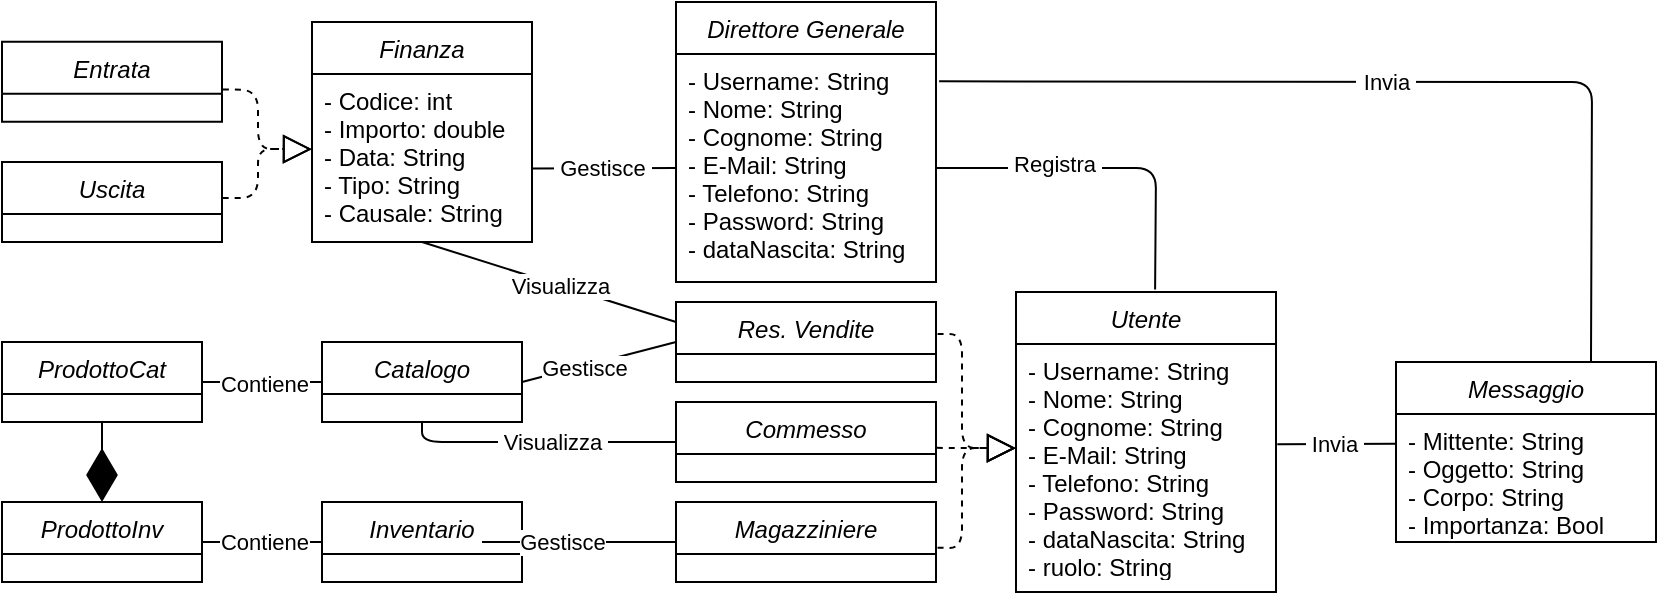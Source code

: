 <mxfile version="13.10.9" type="github">
  <diagram id="C5RBs43oDa-KdzZeNtuy" name="Page-1">
    <mxGraphModel dx="1146" dy="514" grid="1" gridSize="10" guides="1" tooltips="1" connect="1" arrows="1" fold="1" page="1" pageScale="1" pageWidth="827" pageHeight="1169" math="0" shadow="0">
      <root>
        <mxCell id="WIyWlLk6GJQsqaUBKTNV-0" />
        <mxCell id="WIyWlLk6GJQsqaUBKTNV-1" parent="WIyWlLk6GJQsqaUBKTNV-0" />
        <mxCell id="zkfFHV4jXpPFQw0GAbJ--0" value="Direttore Generale" style="swimlane;fontStyle=2;align=center;verticalAlign=top;childLayout=stackLayout;horizontal=1;startSize=26;horizontalStack=0;resizeParent=1;resizeLast=0;collapsible=1;marginBottom=0;rounded=0;shadow=0;strokeWidth=1;" parent="WIyWlLk6GJQsqaUBKTNV-1" vertex="1">
          <mxGeometry x="337" y="80" width="130" height="140" as="geometry">
            <mxRectangle x="230" y="140" width="160" height="26" as="alternateBounds" />
          </mxGeometry>
        </mxCell>
        <mxCell id="zkfFHV4jXpPFQw0GAbJ--1" value="- Username: String&#xa;- Nome: String&#xa;- Cognome: String&#xa;- E-Mail: String&#xa;- Telefono: String&#xa;- Password: String&#xa;- dataNascita: String&#xa;" style="text;align=left;verticalAlign=top;spacingLeft=4;spacingRight=4;overflow=hidden;rotatable=0;points=[[0,0.5],[1,0.5]];portConstraint=eastwest;" parent="zkfFHV4jXpPFQw0GAbJ--0" vertex="1">
          <mxGeometry y="26" width="130" height="114" as="geometry" />
        </mxCell>
        <mxCell id="i1cUwebKnTED-pEWXOFv-0" value="Res. Vendite" style="swimlane;fontStyle=2;align=center;verticalAlign=top;childLayout=stackLayout;horizontal=1;startSize=26;horizontalStack=0;resizeParent=1;resizeLast=0;collapsible=1;marginBottom=0;rounded=0;shadow=0;strokeWidth=1;" parent="WIyWlLk6GJQsqaUBKTNV-1" vertex="1">
          <mxGeometry x="337" y="230" width="130" height="40" as="geometry">
            <mxRectangle x="230" y="140" width="160" height="26" as="alternateBounds" />
          </mxGeometry>
        </mxCell>
        <mxCell id="i1cUwebKnTED-pEWXOFv-1" value="&#xa;&#xa;" style="text;align=left;verticalAlign=top;spacingLeft=4;spacingRight=4;overflow=hidden;rotatable=0;points=[[0,0.5],[1,0.5]];portConstraint=eastwest;" parent="i1cUwebKnTED-pEWXOFv-0" vertex="1">
          <mxGeometry y="26" width="130" height="14" as="geometry" />
        </mxCell>
        <mxCell id="i1cUwebKnTED-pEWXOFv-2" value="Commesso" style="swimlane;fontStyle=2;align=center;verticalAlign=top;childLayout=stackLayout;horizontal=1;startSize=26;horizontalStack=0;resizeParent=1;resizeLast=0;collapsible=1;marginBottom=0;rounded=0;shadow=0;strokeWidth=1;" parent="WIyWlLk6GJQsqaUBKTNV-1" vertex="1">
          <mxGeometry x="337" y="280" width="130" height="40" as="geometry">
            <mxRectangle x="230" y="140" width="160" height="26" as="alternateBounds" />
          </mxGeometry>
        </mxCell>
        <mxCell id="i1cUwebKnTED-pEWXOFv-3" value="&#xa;&#xa;" style="text;align=left;verticalAlign=top;spacingLeft=4;spacingRight=4;overflow=hidden;rotatable=0;points=[[0,0.5],[1,0.5]];portConstraint=eastwest;" parent="i1cUwebKnTED-pEWXOFv-2" vertex="1">
          <mxGeometry y="26" width="130" height="14" as="geometry" />
        </mxCell>
        <mxCell id="i1cUwebKnTED-pEWXOFv-4" value="Magazziniere" style="swimlane;fontStyle=2;align=center;verticalAlign=top;childLayout=stackLayout;horizontal=1;startSize=26;horizontalStack=0;resizeParent=1;resizeLast=0;collapsible=1;marginBottom=0;rounded=0;shadow=0;strokeWidth=1;" parent="WIyWlLk6GJQsqaUBKTNV-1" vertex="1">
          <mxGeometry x="337" y="330" width="130" height="40" as="geometry">
            <mxRectangle x="230" y="140" width="160" height="26" as="alternateBounds" />
          </mxGeometry>
        </mxCell>
        <mxCell id="i1cUwebKnTED-pEWXOFv-5" value="&#xa;&#xa;" style="text;align=left;verticalAlign=top;spacingLeft=4;spacingRight=4;overflow=hidden;rotatable=0;points=[[0,0.5],[1,0.5]];portConstraint=eastwest;" parent="i1cUwebKnTED-pEWXOFv-4" vertex="1">
          <mxGeometry y="26" width="130" height="14" as="geometry" />
        </mxCell>
        <mxCell id="i1cUwebKnTED-pEWXOFv-9" value="Utente" style="swimlane;fontStyle=2;align=center;verticalAlign=top;childLayout=stackLayout;horizontal=1;startSize=26;horizontalStack=0;resizeParent=1;resizeLast=0;collapsible=1;marginBottom=0;rounded=0;shadow=0;strokeWidth=1;" parent="WIyWlLk6GJQsqaUBKTNV-1" vertex="1">
          <mxGeometry x="507" y="225" width="130" height="150" as="geometry">
            <mxRectangle x="230" y="140" width="160" height="26" as="alternateBounds" />
          </mxGeometry>
        </mxCell>
        <mxCell id="i1cUwebKnTED-pEWXOFv-10" value="- Username: String&#xa;- Nome: String&#xa;- Cognome: String&#xa;- E-Mail: String&#xa;- Telefono: String&#xa;- Password: String&#xa;- dataNascita: String&#xa;- ruolo: String&#xa;&#xa;" style="text;align=left;verticalAlign=top;spacingLeft=4;spacingRight=4;overflow=hidden;rotatable=0;points=[[0,0.5],[1,0.5]];portConstraint=eastwest;" parent="i1cUwebKnTED-pEWXOFv-9" vertex="1">
          <mxGeometry y="26" width="130" height="114" as="geometry" />
        </mxCell>
        <mxCell id="i1cUwebKnTED-pEWXOFv-17" value="" style="endArrow=none;html=1;entryX=0.535;entryY=-0.008;entryDx=0;entryDy=0;entryPerimeter=0;exitX=1;exitY=0.5;exitDx=0;exitDy=0;" parent="WIyWlLk6GJQsqaUBKTNV-1" source="zkfFHV4jXpPFQw0GAbJ--1" target="i1cUwebKnTED-pEWXOFv-9" edge="1">
          <mxGeometry width="50" height="50" relative="1" as="geometry">
            <mxPoint x="467" y="180" as="sourcePoint" />
            <mxPoint x="517" y="130" as="targetPoint" />
            <Array as="points">
              <mxPoint x="517" y="163" />
              <mxPoint x="577" y="163" />
            </Array>
          </mxGeometry>
        </mxCell>
        <mxCell id="i1cUwebKnTED-pEWXOFv-18" value="&amp;nbsp;Registra&amp;nbsp; " style="edgeLabel;html=1;align=center;verticalAlign=middle;resizable=0;points=[];" parent="i1cUwebKnTED-pEWXOFv-17" vertex="1" connectable="0">
          <mxGeometry x="-0.242" relative="1" as="geometry">
            <mxPoint x="-5.86" y="-2" as="offset" />
          </mxGeometry>
        </mxCell>
        <mxCell id="i1cUwebKnTED-pEWXOFv-19" value="Messaggio" style="swimlane;fontStyle=2;align=center;verticalAlign=top;childLayout=stackLayout;horizontal=1;startSize=26;horizontalStack=0;resizeParent=1;resizeLast=0;collapsible=1;marginBottom=0;rounded=0;shadow=0;strokeWidth=1;" parent="WIyWlLk6GJQsqaUBKTNV-1" vertex="1">
          <mxGeometry x="697" y="260" width="130" height="90" as="geometry">
            <mxRectangle x="230" y="140" width="160" height="26" as="alternateBounds" />
          </mxGeometry>
        </mxCell>
        <mxCell id="i1cUwebKnTED-pEWXOFv-20" value="- Mittente: String&#xa;- Oggetto: String&#xa;- Corpo: String&#xa;- Importanza: Bool&#xa;" style="text;align=left;verticalAlign=top;spacingLeft=4;spacingRight=4;overflow=hidden;rotatable=0;points=[[0,0.5],[1,0.5]];portConstraint=eastwest;" parent="i1cUwebKnTED-pEWXOFv-19" vertex="1">
          <mxGeometry y="26" width="130" height="64" as="geometry" />
        </mxCell>
        <mxCell id="i1cUwebKnTED-pEWXOFv-23" value="" style="endArrow=none;html=1;entryX=0.75;entryY=0;entryDx=0;entryDy=0;exitX=1.012;exitY=0.12;exitDx=0;exitDy=0;exitPerimeter=0;" parent="WIyWlLk6GJQsqaUBKTNV-1" source="zkfFHV4jXpPFQw0GAbJ--1" target="i1cUwebKnTED-pEWXOFv-19" edge="1">
          <mxGeometry width="50" height="50" relative="1" as="geometry">
            <mxPoint x="547" y="140.134" as="sourcePoint" />
            <mxPoint x="607.13" y="139.998" as="targetPoint" />
            <Array as="points">
              <mxPoint x="795" y="120" />
            </Array>
          </mxGeometry>
        </mxCell>
        <mxCell id="i1cUwebKnTED-pEWXOFv-24" value="&amp;nbsp;Invia&amp;nbsp; " style="edgeLabel;html=1;align=center;verticalAlign=middle;resizable=0;points=[];" parent="i1cUwebKnTED-pEWXOFv-23" vertex="1" connectable="0">
          <mxGeometry x="-0.045" relative="1" as="geometry">
            <mxPoint as="offset" />
          </mxGeometry>
        </mxCell>
        <mxCell id="i1cUwebKnTED-pEWXOFv-27" value="&amp;nbsp;Invia&amp;nbsp; " style="edgeLabel;html=1;align=center;verticalAlign=middle;resizable=0;points=[];" parent="WIyWlLk6GJQsqaUBKTNV-1" vertex="1" connectable="0">
          <mxGeometry x="691.417" y="119.898" as="geometry" />
        </mxCell>
        <mxCell id="i1cUwebKnTED-pEWXOFv-28" value="" style="endArrow=none;html=1;entryX=0.001;entryY=0.232;entryDx=0;entryDy=0;exitX=1.005;exitY=0.44;exitDx=0;exitDy=0;entryPerimeter=0;exitPerimeter=0;" parent="WIyWlLk6GJQsqaUBKTNV-1" source="i1cUwebKnTED-pEWXOFv-10" target="i1cUwebKnTED-pEWXOFv-20" edge="1">
          <mxGeometry width="50" height="50" relative="1" as="geometry">
            <mxPoint x="537" y="410.0" as="sourcePoint" />
            <mxPoint x="862.94" y="550.32" as="targetPoint" />
            <Array as="points" />
          </mxGeometry>
        </mxCell>
        <mxCell id="i1cUwebKnTED-pEWXOFv-29" value="&amp;nbsp;Invia&amp;nbsp; " style="edgeLabel;html=1;align=center;verticalAlign=middle;resizable=0;points=[];" parent="i1cUwebKnTED-pEWXOFv-28" vertex="1" connectable="0">
          <mxGeometry x="-0.045" relative="1" as="geometry">
            <mxPoint as="offset" />
          </mxGeometry>
        </mxCell>
        <mxCell id="i1cUwebKnTED-pEWXOFv-34" value="Catalogo" style="swimlane;fontStyle=2;align=center;verticalAlign=top;childLayout=stackLayout;horizontal=1;startSize=26;horizontalStack=0;resizeParent=1;resizeLast=0;collapsible=1;marginBottom=0;rounded=0;shadow=0;strokeWidth=1;" parent="WIyWlLk6GJQsqaUBKTNV-1" vertex="1">
          <mxGeometry x="160" y="250" width="100" height="40" as="geometry">
            <mxRectangle x="230" y="140" width="160" height="26" as="alternateBounds" />
          </mxGeometry>
        </mxCell>
        <mxCell id="i1cUwebKnTED-pEWXOFv-35" value="&#xa;&#xa;" style="text;align=left;verticalAlign=top;spacingLeft=4;spacingRight=4;overflow=hidden;rotatable=0;points=[[0,0.5],[1,0.5]];portConstraint=eastwest;" parent="i1cUwebKnTED-pEWXOFv-34" vertex="1">
          <mxGeometry y="26" width="100" height="14" as="geometry" />
        </mxCell>
        <mxCell id="i1cUwebKnTED-pEWXOFv-36" value="Inventario" style="swimlane;fontStyle=2;align=center;verticalAlign=top;childLayout=stackLayout;horizontal=1;startSize=26;horizontalStack=0;resizeParent=1;resizeLast=0;collapsible=1;marginBottom=0;rounded=0;shadow=0;strokeWidth=1;" parent="WIyWlLk6GJQsqaUBKTNV-1" vertex="1">
          <mxGeometry x="160" y="330" width="100" height="40" as="geometry">
            <mxRectangle x="230" y="140" width="160" height="26" as="alternateBounds" />
          </mxGeometry>
        </mxCell>
        <mxCell id="i1cUwebKnTED-pEWXOFv-37" value="&#xa;&#xa;" style="text;align=left;verticalAlign=top;spacingLeft=4;spacingRight=4;overflow=hidden;rotatable=0;points=[[0,0.5],[1,0.5]];portConstraint=eastwest;" parent="i1cUwebKnTED-pEWXOFv-36" vertex="1">
          <mxGeometry y="26" width="100" height="14" as="geometry" />
        </mxCell>
        <mxCell id="i1cUwebKnTED-pEWXOFv-39" value="" style="endArrow=none;html=1;entryX=0;entryY=0.5;entryDx=0;entryDy=0;" parent="WIyWlLk6GJQsqaUBKTNV-1" target="i1cUwebKnTED-pEWXOFv-4" edge="1">
          <mxGeometry width="50" height="50" relative="1" as="geometry">
            <mxPoint x="240" y="350" as="sourcePoint" />
            <mxPoint x="60" y="290" as="targetPoint" />
          </mxGeometry>
        </mxCell>
        <mxCell id="1tkCswnyoKjfM_dHZvGo-5" value="Gestisce" style="edgeLabel;html=1;align=center;verticalAlign=middle;resizable=0;points=[];" vertex="1" connectable="0" parent="i1cUwebKnTED-pEWXOFv-39">
          <mxGeometry x="-0.184" relative="1" as="geometry">
            <mxPoint as="offset" />
          </mxGeometry>
        </mxCell>
        <mxCell id="i1cUwebKnTED-pEWXOFv-40" value="" style="endArrow=none;html=1;entryX=0;entryY=0.5;entryDx=0;entryDy=0;exitX=1;exitY=0.5;exitDx=0;exitDy=0;" parent="WIyWlLk6GJQsqaUBKTNV-1" source="i1cUwebKnTED-pEWXOFv-34" target="i1cUwebKnTED-pEWXOFv-0" edge="1">
          <mxGeometry width="50" height="50" relative="1" as="geometry">
            <mxPoint x="250" y="300.0" as="sourcePoint" />
            <mxPoint x="300" y="250.0" as="targetPoint" />
          </mxGeometry>
        </mxCell>
        <mxCell id="1tkCswnyoKjfM_dHZvGo-4" value="Gestisce" style="edgeLabel;html=1;align=center;verticalAlign=middle;resizable=0;points=[];" vertex="1" connectable="0" parent="i1cUwebKnTED-pEWXOFv-40">
          <mxGeometry x="-0.202" y="-1" relative="1" as="geometry">
            <mxPoint as="offset" />
          </mxGeometry>
        </mxCell>
        <mxCell id="i1cUwebKnTED-pEWXOFv-42" value="ProdottoCat" style="swimlane;fontStyle=2;align=center;verticalAlign=top;childLayout=stackLayout;horizontal=1;startSize=26;horizontalStack=0;resizeParent=1;resizeLast=0;collapsible=1;marginBottom=0;rounded=0;shadow=0;strokeWidth=1;" parent="WIyWlLk6GJQsqaUBKTNV-1" vertex="1">
          <mxGeometry y="250" width="100" height="40" as="geometry">
            <mxRectangle x="230" y="140" width="160" height="26" as="alternateBounds" />
          </mxGeometry>
        </mxCell>
        <mxCell id="i1cUwebKnTED-pEWXOFv-43" value="&#xa;&#xa;" style="text;align=left;verticalAlign=top;spacingLeft=4;spacingRight=4;overflow=hidden;rotatable=0;points=[[0,0.5],[1,0.5]];portConstraint=eastwest;" parent="i1cUwebKnTED-pEWXOFv-42" vertex="1">
          <mxGeometry y="26" width="100" height="14" as="geometry" />
        </mxCell>
        <mxCell id="i1cUwebKnTED-pEWXOFv-44" value="ProdottoInv" style="swimlane;fontStyle=2;align=center;verticalAlign=top;childLayout=stackLayout;horizontal=1;startSize=26;horizontalStack=0;resizeParent=1;resizeLast=0;collapsible=1;marginBottom=0;rounded=0;shadow=0;strokeWidth=1;" parent="WIyWlLk6GJQsqaUBKTNV-1" vertex="1">
          <mxGeometry y="330" width="100" height="40" as="geometry">
            <mxRectangle x="230" y="140" width="160" height="26" as="alternateBounds" />
          </mxGeometry>
        </mxCell>
        <mxCell id="i1cUwebKnTED-pEWXOFv-45" value="&#xa;&#xa;" style="text;align=left;verticalAlign=top;spacingLeft=4;spacingRight=4;overflow=hidden;rotatable=0;points=[[0,0.5],[1,0.5]];portConstraint=eastwest;" parent="i1cUwebKnTED-pEWXOFv-44" vertex="1">
          <mxGeometry y="26" width="100" height="14" as="geometry" />
        </mxCell>
        <mxCell id="i1cUwebKnTED-pEWXOFv-46" value="" style="endArrow=none;html=1;entryX=0;entryY=0.5;entryDx=0;entryDy=0;exitX=1;exitY=0.5;exitDx=0;exitDy=0;" parent="WIyWlLk6GJQsqaUBKTNV-1" source="i1cUwebKnTED-pEWXOFv-42" target="i1cUwebKnTED-pEWXOFv-34" edge="1">
          <mxGeometry width="50" height="50" relative="1" as="geometry">
            <mxPoint x="70" y="340" as="sourcePoint" />
            <mxPoint x="120" y="290" as="targetPoint" />
            <Array as="points" />
          </mxGeometry>
        </mxCell>
        <mxCell id="1tkCswnyoKjfM_dHZvGo-9" value="Contiene" style="edgeLabel;html=1;align=center;verticalAlign=middle;resizable=0;points=[];" vertex="1" connectable="0" parent="i1cUwebKnTED-pEWXOFv-46">
          <mxGeometry x="-0.258" y="-2" relative="1" as="geometry">
            <mxPoint x="7.93" y="-1" as="offset" />
          </mxGeometry>
        </mxCell>
        <mxCell id="i1cUwebKnTED-pEWXOFv-47" value="" style="endArrow=none;html=1;entryX=0;entryY=0.5;entryDx=0;entryDy=0;exitX=1;exitY=0.5;exitDx=0;exitDy=0;" parent="WIyWlLk6GJQsqaUBKTNV-1" source="i1cUwebKnTED-pEWXOFv-44" target="i1cUwebKnTED-pEWXOFv-36" edge="1">
          <mxGeometry width="50" height="50" relative="1" as="geometry">
            <mxPoint x="110" y="360" as="sourcePoint" />
            <mxPoint x="160" y="310" as="targetPoint" />
          </mxGeometry>
        </mxCell>
        <mxCell id="1tkCswnyoKjfM_dHZvGo-6" value="Contiene" style="edgeLabel;html=1;align=center;verticalAlign=middle;resizable=0;points=[];" vertex="1" connectable="0" parent="i1cUwebKnTED-pEWXOFv-47">
          <mxGeometry x="-0.303" y="-2" relative="1" as="geometry">
            <mxPoint x="9.31" y="-2" as="offset" />
          </mxGeometry>
        </mxCell>
        <mxCell id="1tkCswnyoKjfM_dHZvGo-1" value="" style="endArrow=diamondThin;endFill=1;endSize=24;html=1;exitX=0.5;exitY=1;exitDx=0;exitDy=0;entryX=0.5;entryY=0;entryDx=0;entryDy=0;" edge="1" parent="WIyWlLk6GJQsqaUBKTNV-1" source="i1cUwebKnTED-pEWXOFv-42" target="i1cUwebKnTED-pEWXOFv-44">
          <mxGeometry width="160" relative="1" as="geometry">
            <mxPoint x="160" y="430" as="sourcePoint" />
            <mxPoint x="320" y="430" as="targetPoint" />
          </mxGeometry>
        </mxCell>
        <mxCell id="1tkCswnyoKjfM_dHZvGo-2" value="" style="endArrow=none;html=1;exitX=0.5;exitY=1;exitDx=0;exitDy=0;entryX=0;entryY=0.5;entryDx=0;entryDy=0;" edge="1" parent="WIyWlLk6GJQsqaUBKTNV-1" source="i1cUwebKnTED-pEWXOFv-34" target="i1cUwebKnTED-pEWXOFv-2">
          <mxGeometry width="50" height="50" relative="1" as="geometry">
            <mxPoint x="220" y="340" as="sourcePoint" />
            <mxPoint x="270" y="290" as="targetPoint" />
            <Array as="points">
              <mxPoint x="210" y="300" />
            </Array>
          </mxGeometry>
        </mxCell>
        <mxCell id="1tkCswnyoKjfM_dHZvGo-3" value="&amp;nbsp;Visualizza&amp;nbsp; " style="edgeLabel;html=1;align=center;verticalAlign=middle;resizable=0;points=[];" vertex="1" connectable="0" parent="1tkCswnyoKjfM_dHZvGo-2">
          <mxGeometry x="0.089" relative="1" as="geometry">
            <mxPoint as="offset" />
          </mxGeometry>
        </mxCell>
        <mxCell id="1tkCswnyoKjfM_dHZvGo-11" value="Finanza" style="swimlane;fontStyle=2;align=center;verticalAlign=top;childLayout=stackLayout;horizontal=1;startSize=26;horizontalStack=0;resizeParent=1;resizeLast=0;collapsible=1;marginBottom=0;rounded=0;shadow=0;strokeWidth=1;" vertex="1" parent="WIyWlLk6GJQsqaUBKTNV-1">
          <mxGeometry x="155" y="90" width="110" height="110" as="geometry">
            <mxRectangle x="230" y="140" width="160" height="26" as="alternateBounds" />
          </mxGeometry>
        </mxCell>
        <mxCell id="1tkCswnyoKjfM_dHZvGo-12" value="- Codice: int&#xa;- Importo: double&#xa;- Data: String&#xa;- Tipo: String&#xa;- Causale: String&#xa;&#xa;" style="text;align=left;verticalAlign=top;spacingLeft=4;spacingRight=4;overflow=hidden;rotatable=0;points=[[0,0.5],[1,0.5]];portConstraint=eastwest;" vertex="1" parent="1tkCswnyoKjfM_dHZvGo-11">
          <mxGeometry y="26" width="110" height="74" as="geometry" />
        </mxCell>
        <mxCell id="1tkCswnyoKjfM_dHZvGo-14" value="" style="endArrow=none;html=1;entryX=0;entryY=0.5;entryDx=0;entryDy=0;exitX=1;exitY=0.638;exitDx=0;exitDy=0;exitPerimeter=0;" edge="1" parent="WIyWlLk6GJQsqaUBKTNV-1" source="1tkCswnyoKjfM_dHZvGo-12" target="zkfFHV4jXpPFQw0GAbJ--1">
          <mxGeometry width="50" height="50" relative="1" as="geometry">
            <mxPoint x="280" y="220" as="sourcePoint" />
            <mxPoint x="330" y="170" as="targetPoint" />
          </mxGeometry>
        </mxCell>
        <mxCell id="1tkCswnyoKjfM_dHZvGo-15" value="&amp;nbsp;Gestisce&amp;nbsp; " style="edgeLabel;html=1;align=center;verticalAlign=middle;resizable=0;points=[];" vertex="1" connectable="0" parent="1tkCswnyoKjfM_dHZvGo-14">
          <mxGeometry x="-0.29" relative="1" as="geometry">
            <mxPoint x="9.48" y="-0.14" as="offset" />
          </mxGeometry>
        </mxCell>
        <mxCell id="1tkCswnyoKjfM_dHZvGo-16" value="Entrata" style="swimlane;fontStyle=2;align=center;verticalAlign=top;childLayout=stackLayout;horizontal=1;startSize=26;horizontalStack=0;resizeParent=1;resizeLast=0;collapsible=1;marginBottom=0;rounded=0;shadow=0;strokeWidth=1;" vertex="1" parent="WIyWlLk6GJQsqaUBKTNV-1">
          <mxGeometry y="99.9" width="110" height="40" as="geometry">
            <mxRectangle x="230" y="140" width="160" height="26" as="alternateBounds" />
          </mxGeometry>
        </mxCell>
        <mxCell id="1tkCswnyoKjfM_dHZvGo-17" value="&#xa;&#xa;" style="text;align=left;verticalAlign=top;spacingLeft=4;spacingRight=4;overflow=hidden;rotatable=0;points=[[0,0.5],[1,0.5]];portConstraint=eastwest;" vertex="1" parent="1tkCswnyoKjfM_dHZvGo-16">
          <mxGeometry y="26" width="110" height="14" as="geometry" />
        </mxCell>
        <mxCell id="1tkCswnyoKjfM_dHZvGo-18" value="Uscita" style="swimlane;fontStyle=2;align=center;verticalAlign=top;childLayout=stackLayout;horizontal=1;startSize=26;horizontalStack=0;resizeParent=1;resizeLast=0;collapsible=1;marginBottom=0;rounded=0;shadow=0;strokeWidth=1;" vertex="1" parent="WIyWlLk6GJQsqaUBKTNV-1">
          <mxGeometry y="160" width="110" height="40" as="geometry">
            <mxRectangle x="230" y="140" width="160" height="26" as="alternateBounds" />
          </mxGeometry>
        </mxCell>
        <mxCell id="1tkCswnyoKjfM_dHZvGo-19" value="&#xa;&#xa;" style="text;align=left;verticalAlign=top;spacingLeft=4;spacingRight=4;overflow=hidden;rotatable=0;points=[[0,0.5],[1,0.5]];portConstraint=eastwest;" vertex="1" parent="1tkCswnyoKjfM_dHZvGo-18">
          <mxGeometry y="26" width="110" height="14" as="geometry" />
        </mxCell>
        <mxCell id="1tkCswnyoKjfM_dHZvGo-24" value="" style="endArrow=none;html=1;exitX=0.5;exitY=1;exitDx=0;exitDy=0;entryX=0;entryY=0.25;entryDx=0;entryDy=0;" edge="1" parent="WIyWlLk6GJQsqaUBKTNV-1" source="1tkCswnyoKjfM_dHZvGo-11" target="i1cUwebKnTED-pEWXOFv-0">
          <mxGeometry width="50" height="50" relative="1" as="geometry">
            <mxPoint x="230" y="200" as="sourcePoint" />
            <mxPoint x="357" y="230" as="targetPoint" />
            <Array as="points" />
          </mxGeometry>
        </mxCell>
        <mxCell id="1tkCswnyoKjfM_dHZvGo-25" value="&amp;nbsp;Visualizza&amp;nbsp; " style="edgeLabel;html=1;align=center;verticalAlign=middle;resizable=0;points=[];" vertex="1" connectable="0" parent="1tkCswnyoKjfM_dHZvGo-24">
          <mxGeometry x="0.089" relative="1" as="geometry">
            <mxPoint as="offset" />
          </mxGeometry>
        </mxCell>
        <mxCell id="1tkCswnyoKjfM_dHZvGo-28" value="" style="endArrow=block;dashed=1;endFill=0;endSize=12;html=1;entryX=0;entryY=0.5;entryDx=0;entryDy=0;exitX=1.006;exitY=-0.222;exitDx=0;exitDy=0;exitPerimeter=0;" edge="1" parent="WIyWlLk6GJQsqaUBKTNV-1" source="i1cUwebKnTED-pEWXOFv-5">
          <mxGeometry width="160" relative="1" as="geometry">
            <mxPoint x="461.89" y="334.714" as="sourcePoint" />
            <mxPoint x="507" y="303.1" as="targetPoint" />
            <Array as="points">
              <mxPoint x="480" y="353" />
              <mxPoint x="480" y="303" />
            </Array>
          </mxGeometry>
        </mxCell>
        <mxCell id="1tkCswnyoKjfM_dHZvGo-29" value="" style="endArrow=block;dashed=1;endFill=0;endSize=12;html=1;entryX=0;entryY=0.5;entryDx=0;entryDy=0;exitX=1.006;exitY=0.4;exitDx=0;exitDy=0;exitPerimeter=0;" edge="1" parent="WIyWlLk6GJQsqaUBKTNV-1" source="i1cUwebKnTED-pEWXOFv-0">
          <mxGeometry width="160" relative="1" as="geometry">
            <mxPoint x="462" y="270" as="sourcePoint" />
            <mxPoint x="507" y="303.1" as="targetPoint" />
            <Array as="points">
              <mxPoint x="480" y="246" />
              <mxPoint x="480" y="303" />
            </Array>
          </mxGeometry>
        </mxCell>
        <mxCell id="1tkCswnyoKjfM_dHZvGo-30" value="" style="endArrow=block;dashed=1;endFill=0;endSize=12;html=1;entryX=0;entryY=0.5;entryDx=0;entryDy=0;exitX=1.003;exitY=0.573;exitDx=0;exitDy=0;exitPerimeter=0;" edge="1" parent="WIyWlLk6GJQsqaUBKTNV-1" source="i1cUwebKnTED-pEWXOFv-2">
          <mxGeometry width="160" relative="1" as="geometry">
            <mxPoint x="467.78" y="246" as="sourcePoint" />
            <mxPoint x="507" y="303.1" as="targetPoint" />
            <Array as="points">
              <mxPoint x="480" y="303" />
            </Array>
          </mxGeometry>
        </mxCell>
        <mxCell id="1tkCswnyoKjfM_dHZvGo-33" value="" style="endArrow=block;dashed=1;endFill=0;endSize=12;html=1;entryX=0;entryY=0.5;entryDx=0;entryDy=0;exitX=1.003;exitY=0.45;exitDx=0;exitDy=0;exitPerimeter=0;" edge="1" parent="WIyWlLk6GJQsqaUBKTNV-1" source="1tkCswnyoKjfM_dHZvGo-18">
          <mxGeometry width="160" relative="1" as="geometry">
            <mxPoint x="115.78" y="203.392" as="sourcePoint" />
            <mxPoint x="155.0" y="153.6" as="targetPoint" />
            <Array as="points">
              <mxPoint x="128" y="178" />
              <mxPoint x="128.0" y="153.5" />
            </Array>
          </mxGeometry>
        </mxCell>
        <mxCell id="1tkCswnyoKjfM_dHZvGo-34" value="" style="endArrow=block;dashed=1;endFill=0;endSize=12;html=1;entryX=0;entryY=0.5;entryDx=0;entryDy=0;exitX=1.004;exitY=0.595;exitDx=0;exitDy=0;exitPerimeter=0;" edge="1" parent="WIyWlLk6GJQsqaUBKTNV-1" source="1tkCswnyoKjfM_dHZvGo-16">
          <mxGeometry width="160" relative="1" as="geometry">
            <mxPoint x="128" y="120" as="sourcePoint" />
            <mxPoint x="155.0" y="153.6" as="targetPoint" />
            <Array as="points">
              <mxPoint x="128" y="124" />
              <mxPoint x="128.0" y="153.5" />
            </Array>
          </mxGeometry>
        </mxCell>
      </root>
    </mxGraphModel>
  </diagram>
</mxfile>
